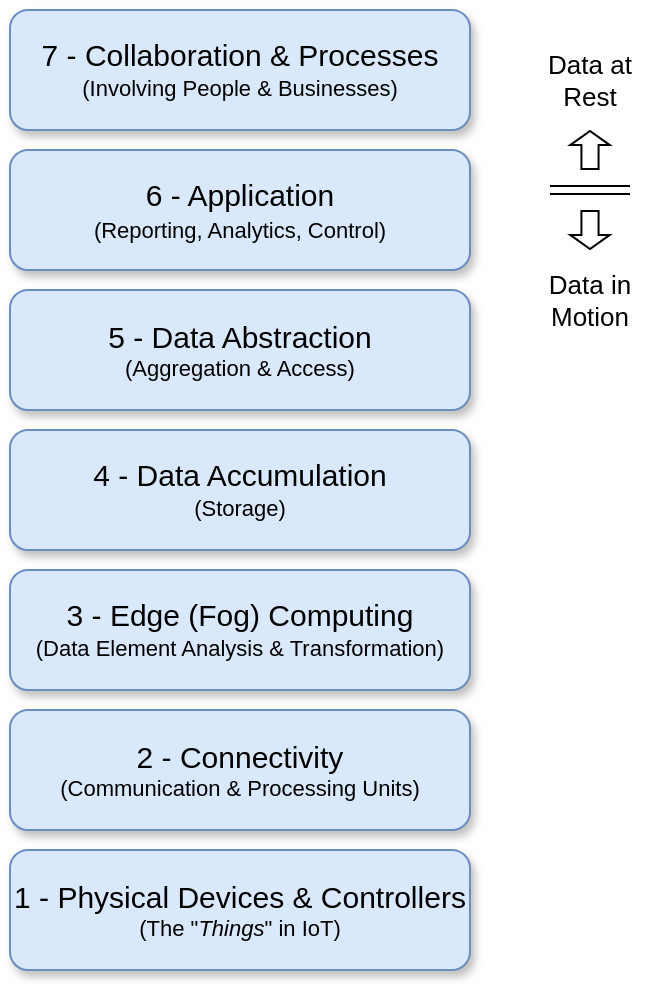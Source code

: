 <mxfile version="15.6.1" type="device"><diagram id="-gslxHSW1DZbE5GOf0bO" name="Page-1"><mxGraphModel dx="782" dy="351" grid="1" gridSize="10" guides="1" tooltips="1" connect="1" arrows="1" fold="1" page="1" pageScale="1" pageWidth="850" pageHeight="1100" math="0" shadow="0"><root><mxCell id="0"/><mxCell id="1" parent="0"/><mxCell id="M02tc4i4SMK4BcZb4pFg-4" value="&lt;div&gt;&lt;font style=&quot;font-size: 15px&quot;&gt;7 - Collaboration &amp;amp; Processes&lt;/font&gt;&lt;/div&gt;&lt;div&gt;&lt;font style=&quot;font-size: 11px&quot;&gt;(Involving People &amp;amp; Businesses)&lt;/font&gt;&lt;br&gt;&lt;/div&gt;" style="rounded=1;whiteSpace=wrap;html=1;shadow=1;dashed=0;strokeColor=#6c8ebf;strokeWidth=1;fillColor=#dae8fc;verticalAlign=middle;" vertex="1" parent="1"><mxGeometry width="230" height="60" as="geometry"/></mxCell><mxCell id="M02tc4i4SMK4BcZb4pFg-5" value="&lt;div style=&quot;font-size: 13px&quot;&gt;&lt;font style=&quot;font-size: 15px&quot;&gt;6 - Application&lt;/font&gt;&lt;/div&gt;&lt;div style=&quot;font-size: 13px&quot;&gt;&lt;font style=&quot;font-size: 11px&quot;&gt;(Reporting, Analytics, Control)&lt;/font&gt;&lt;br style=&quot;font-size: 13px&quot;&gt;&lt;/div&gt;" style="rounded=1;whiteSpace=wrap;html=1;shadow=1;dashed=0;strokeColor=#6c8ebf;strokeWidth=1;fillColor=#dae8fc;verticalAlign=middle;fontSize=13;" vertex="1" parent="1"><mxGeometry y="70" width="230" height="60" as="geometry"/></mxCell><mxCell id="M02tc4i4SMK4BcZb4pFg-6" value="&lt;font style=&quot;font-size: 15px&quot;&gt;5 - Data Abstraction&lt;/font&gt;&lt;br&gt;&lt;div style=&quot;font-size: 11px&quot;&gt;&lt;font style=&quot;font-size: 11px&quot;&gt;&lt;font style=&quot;font-size: 11px&quot;&gt;(Aggregation &amp;amp; Access&lt;/font&gt;)&lt;/font&gt;&lt;br&gt;&lt;/div&gt;" style="rounded=1;whiteSpace=wrap;html=1;shadow=1;dashed=0;strokeColor=#6c8ebf;strokeWidth=1;fillColor=#dae8fc;verticalAlign=middle;" vertex="1" parent="1"><mxGeometry y="140" width="230" height="60" as="geometry"/></mxCell><mxCell id="M02tc4i4SMK4BcZb4pFg-8" value="&lt;font style=&quot;font-size: 15px&quot;&gt;4 - Data Accumulation&lt;/font&gt;&lt;br&gt;&lt;div&gt;&lt;font style=&quot;font-size: 11px&quot;&gt;(Storage)&lt;/font&gt;&lt;br&gt;&lt;/div&gt;" style="rounded=1;whiteSpace=wrap;html=1;shadow=1;dashed=0;strokeColor=#6c8ebf;strokeWidth=1;fillColor=#dae8fc;verticalAlign=middle;" vertex="1" parent="1"><mxGeometry y="210" width="230" height="60" as="geometry"/></mxCell><mxCell id="M02tc4i4SMK4BcZb4pFg-9" value="&lt;font style=&quot;font-size: 15px&quot;&gt;3 - Edge (Fog) Computing&lt;/font&gt;&lt;br&gt;&lt;div&gt;&lt;font style=&quot;font-size: 11px&quot;&gt;(Data Element Analysis &amp;amp; Transformation)&lt;/font&gt;&lt;br&gt;&lt;/div&gt;" style="rounded=1;whiteSpace=wrap;html=1;shadow=1;dashed=0;strokeColor=#6c8ebf;strokeWidth=1;fillColor=#dae8fc;verticalAlign=middle;" vertex="1" parent="1"><mxGeometry y="280" width="230" height="60" as="geometry"/></mxCell><mxCell id="M02tc4i4SMK4BcZb4pFg-10" value="&lt;font style=&quot;font-size: 15px&quot;&gt;2 - Connectivity&lt;/font&gt;&lt;br&gt;&lt;div style=&quot;font-size: 11px&quot;&gt;&lt;font style=&quot;font-size: 11px&quot;&gt;(Communication &amp;amp; Processing Units)&lt;/font&gt;&lt;br&gt;&lt;/div&gt;" style="rounded=1;whiteSpace=wrap;html=1;shadow=1;dashed=0;strokeColor=#6c8ebf;strokeWidth=1;fillColor=#dae8fc;verticalAlign=middle;" vertex="1" parent="1"><mxGeometry y="350" width="230" height="60" as="geometry"/></mxCell><mxCell id="M02tc4i4SMK4BcZb4pFg-11" value="&lt;font style=&quot;font-size: 15px&quot;&gt;1 - Physical Devices &amp;amp; Controllers&lt;/font&gt;&lt;br&gt;&lt;div style=&quot;font-size: 11px&quot;&gt;&lt;font style=&quot;font-size: 11px&quot;&gt;(The &quot;&lt;i&gt;Things&lt;/i&gt;&quot; in IoT)&lt;/font&gt;&lt;br&gt;&lt;/div&gt;" style="rounded=1;whiteSpace=wrap;html=1;shadow=1;dashed=0;strokeColor=#6c8ebf;strokeWidth=1;fillColor=#dae8fc;verticalAlign=middle;" vertex="1" parent="1"><mxGeometry y="420" width="230" height="60" as="geometry"/></mxCell><mxCell id="M02tc4i4SMK4BcZb4pFg-19" value="" style="shape=flexArrow;endArrow=classic;html=1;rounded=0;fontSize=13;width=8.571;endSize=2.014;endWidth=10.204;" edge="1" parent="1"><mxGeometry width="50" height="50" relative="1" as="geometry"><mxPoint x="290" y="100" as="sourcePoint"/><mxPoint x="290" y="120" as="targetPoint"/></mxGeometry></mxCell><mxCell id="M02tc4i4SMK4BcZb4pFg-20" value="" style="shape=link;html=1;rounded=0;fontSize=13;" edge="1" parent="1"><mxGeometry width="100" relative="1" as="geometry"><mxPoint x="270" y="90" as="sourcePoint"/><mxPoint x="310" y="90" as="targetPoint"/></mxGeometry></mxCell><mxCell id="M02tc4i4SMK4BcZb4pFg-21" value="" style="shape=flexArrow;endArrow=classic;html=1;rounded=0;fontSize=13;width=8.571;endSize=2.014;endWidth=10.204;" edge="1" parent="1"><mxGeometry width="50" height="50" relative="1" as="geometry"><mxPoint x="290" y="80" as="sourcePoint"/><mxPoint x="290" y="60" as="targetPoint"/></mxGeometry></mxCell><mxCell id="M02tc4i4SMK4BcZb4pFg-22" value="Data at Rest" style="text;html=1;strokeColor=none;fillColor=none;align=center;verticalAlign=middle;whiteSpace=wrap;rounded=0;shadow=0;dashed=0;fontSize=13;" vertex="1" parent="1"><mxGeometry x="260" y="20" width="60" height="30" as="geometry"/></mxCell><mxCell id="M02tc4i4SMK4BcZb4pFg-24" value="Data in Motion" style="text;html=1;strokeColor=none;fillColor=none;align=center;verticalAlign=middle;whiteSpace=wrap;rounded=0;shadow=0;dashed=0;fontSize=13;" vertex="1" parent="1"><mxGeometry x="260" y="130" width="60" height="30" as="geometry"/></mxCell></root></mxGraphModel></diagram></mxfile>